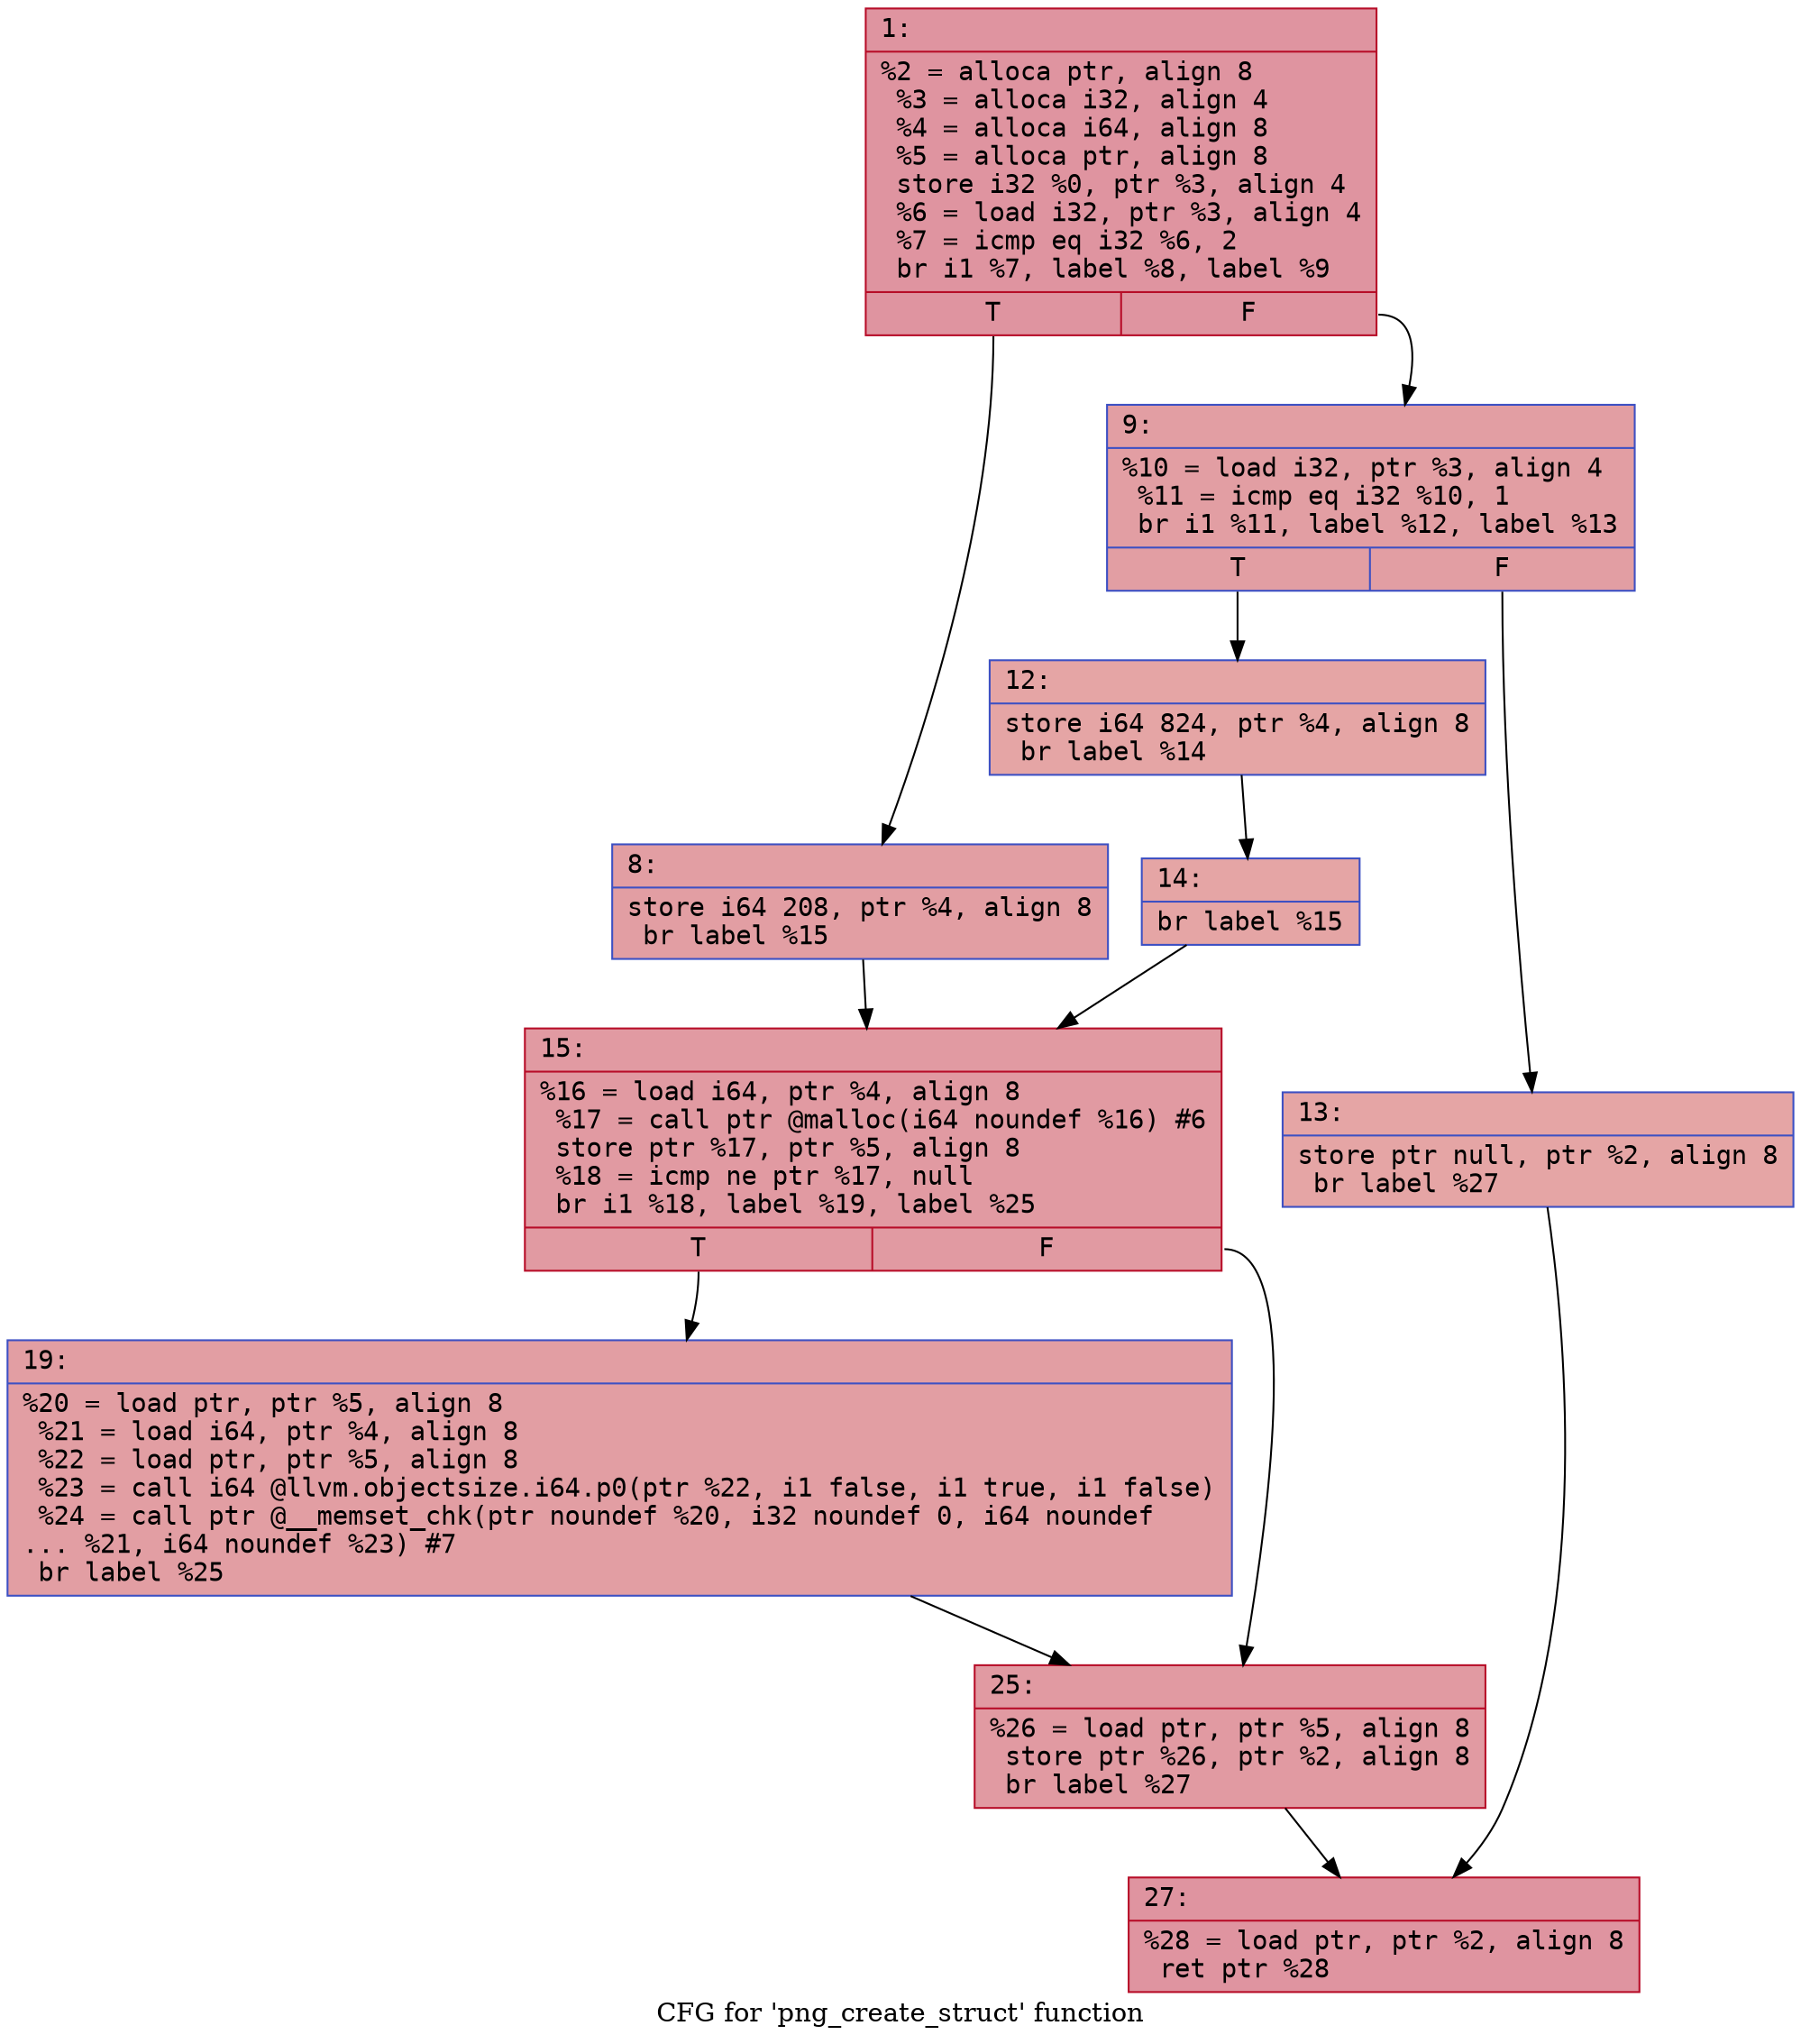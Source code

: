 digraph "CFG for 'png_create_struct' function" {
	label="CFG for 'png_create_struct' function";

	Node0x600001a520d0 [shape=record,color="#b70d28ff", style=filled, fillcolor="#b70d2870" fontname="Courier",label="{1:\l|  %2 = alloca ptr, align 8\l  %3 = alloca i32, align 4\l  %4 = alloca i64, align 8\l  %5 = alloca ptr, align 8\l  store i32 %0, ptr %3, align 4\l  %6 = load i32, ptr %3, align 4\l  %7 = icmp eq i32 %6, 2\l  br i1 %7, label %8, label %9\l|{<s0>T|<s1>F}}"];
	Node0x600001a520d0:s0 -> Node0x600001a52120[tooltip="1 -> 8\nProbability 50.00%" ];
	Node0x600001a520d0:s1 -> Node0x600001a52170[tooltip="1 -> 9\nProbability 50.00%" ];
	Node0x600001a52120 [shape=record,color="#3d50c3ff", style=filled, fillcolor="#be242e70" fontname="Courier",label="{8:\l|  store i64 208, ptr %4, align 8\l  br label %15\l}"];
	Node0x600001a52120 -> Node0x600001a522b0[tooltip="8 -> 15\nProbability 100.00%" ];
	Node0x600001a52170 [shape=record,color="#3d50c3ff", style=filled, fillcolor="#be242e70" fontname="Courier",label="{9:\l|  %10 = load i32, ptr %3, align 4\l  %11 = icmp eq i32 %10, 1\l  br i1 %11, label %12, label %13\l|{<s0>T|<s1>F}}"];
	Node0x600001a52170:s0 -> Node0x600001a521c0[tooltip="9 -> 12\nProbability 50.00%" ];
	Node0x600001a52170:s1 -> Node0x600001a52210[tooltip="9 -> 13\nProbability 50.00%" ];
	Node0x600001a521c0 [shape=record,color="#3d50c3ff", style=filled, fillcolor="#c5333470" fontname="Courier",label="{12:\l|  store i64 824, ptr %4, align 8\l  br label %14\l}"];
	Node0x600001a521c0 -> Node0x600001a52260[tooltip="12 -> 14\nProbability 100.00%" ];
	Node0x600001a52210 [shape=record,color="#3d50c3ff", style=filled, fillcolor="#c5333470" fontname="Courier",label="{13:\l|  store ptr null, ptr %2, align 8\l  br label %27\l}"];
	Node0x600001a52210 -> Node0x600001a523a0[tooltip="13 -> 27\nProbability 100.00%" ];
	Node0x600001a52260 [shape=record,color="#3d50c3ff", style=filled, fillcolor="#c5333470" fontname="Courier",label="{14:\l|  br label %15\l}"];
	Node0x600001a52260 -> Node0x600001a522b0[tooltip="14 -> 15\nProbability 100.00%" ];
	Node0x600001a522b0 [shape=record,color="#b70d28ff", style=filled, fillcolor="#bb1b2c70" fontname="Courier",label="{15:\l|  %16 = load i64, ptr %4, align 8\l  %17 = call ptr @malloc(i64 noundef %16) #6\l  store ptr %17, ptr %5, align 8\l  %18 = icmp ne ptr %17, null\l  br i1 %18, label %19, label %25\l|{<s0>T|<s1>F}}"];
	Node0x600001a522b0:s0 -> Node0x600001a52300[tooltip="15 -> 19\nProbability 62.50%" ];
	Node0x600001a522b0:s1 -> Node0x600001a52350[tooltip="15 -> 25\nProbability 37.50%" ];
	Node0x600001a52300 [shape=record,color="#3d50c3ff", style=filled, fillcolor="#be242e70" fontname="Courier",label="{19:\l|  %20 = load ptr, ptr %5, align 8\l  %21 = load i64, ptr %4, align 8\l  %22 = load ptr, ptr %5, align 8\l  %23 = call i64 @llvm.objectsize.i64.p0(ptr %22, i1 false, i1 true, i1 false)\l  %24 = call ptr @__memset_chk(ptr noundef %20, i32 noundef 0, i64 noundef\l... %21, i64 noundef %23) #7\l  br label %25\l}"];
	Node0x600001a52300 -> Node0x600001a52350[tooltip="19 -> 25\nProbability 100.00%" ];
	Node0x600001a52350 [shape=record,color="#b70d28ff", style=filled, fillcolor="#bb1b2c70" fontname="Courier",label="{25:\l|  %26 = load ptr, ptr %5, align 8\l  store ptr %26, ptr %2, align 8\l  br label %27\l}"];
	Node0x600001a52350 -> Node0x600001a523a0[tooltip="25 -> 27\nProbability 100.00%" ];
	Node0x600001a523a0 [shape=record,color="#b70d28ff", style=filled, fillcolor="#b70d2870" fontname="Courier",label="{27:\l|  %28 = load ptr, ptr %2, align 8\l  ret ptr %28\l}"];
}
